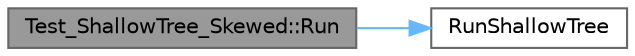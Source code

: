 digraph "Test_ShallowTree_Skewed::Run"
{
 // LATEX_PDF_SIZE
  bgcolor="transparent";
  edge [fontname=Helvetica,fontsize=10,labelfontname=Helvetica,labelfontsize=10];
  node [fontname=Helvetica,fontsize=10,shape=box,height=0.2,width=0.4];
  rankdir="LR";
  Node1 [id="Node000001",label="Test_ShallowTree_Skewed::Run",height=0.2,width=0.4,color="gray40", fillcolor="grey60", style="filled", fontcolor="black",tooltip="Test implementation"];
  Node1 -> Node2 [id="edge1_Node000001_Node000002",color="steelblue1",style="solid",tooltip=" "];
  Node2 [id="Node000002",label="RunShallowTree",height=0.2,width=0.4,color="grey40", fillcolor="white", style="filled",URL="$perf__sched_8cpp.html#a5fa797a2e916ffd19479b516faca4d70",tooltip=" "];
}
